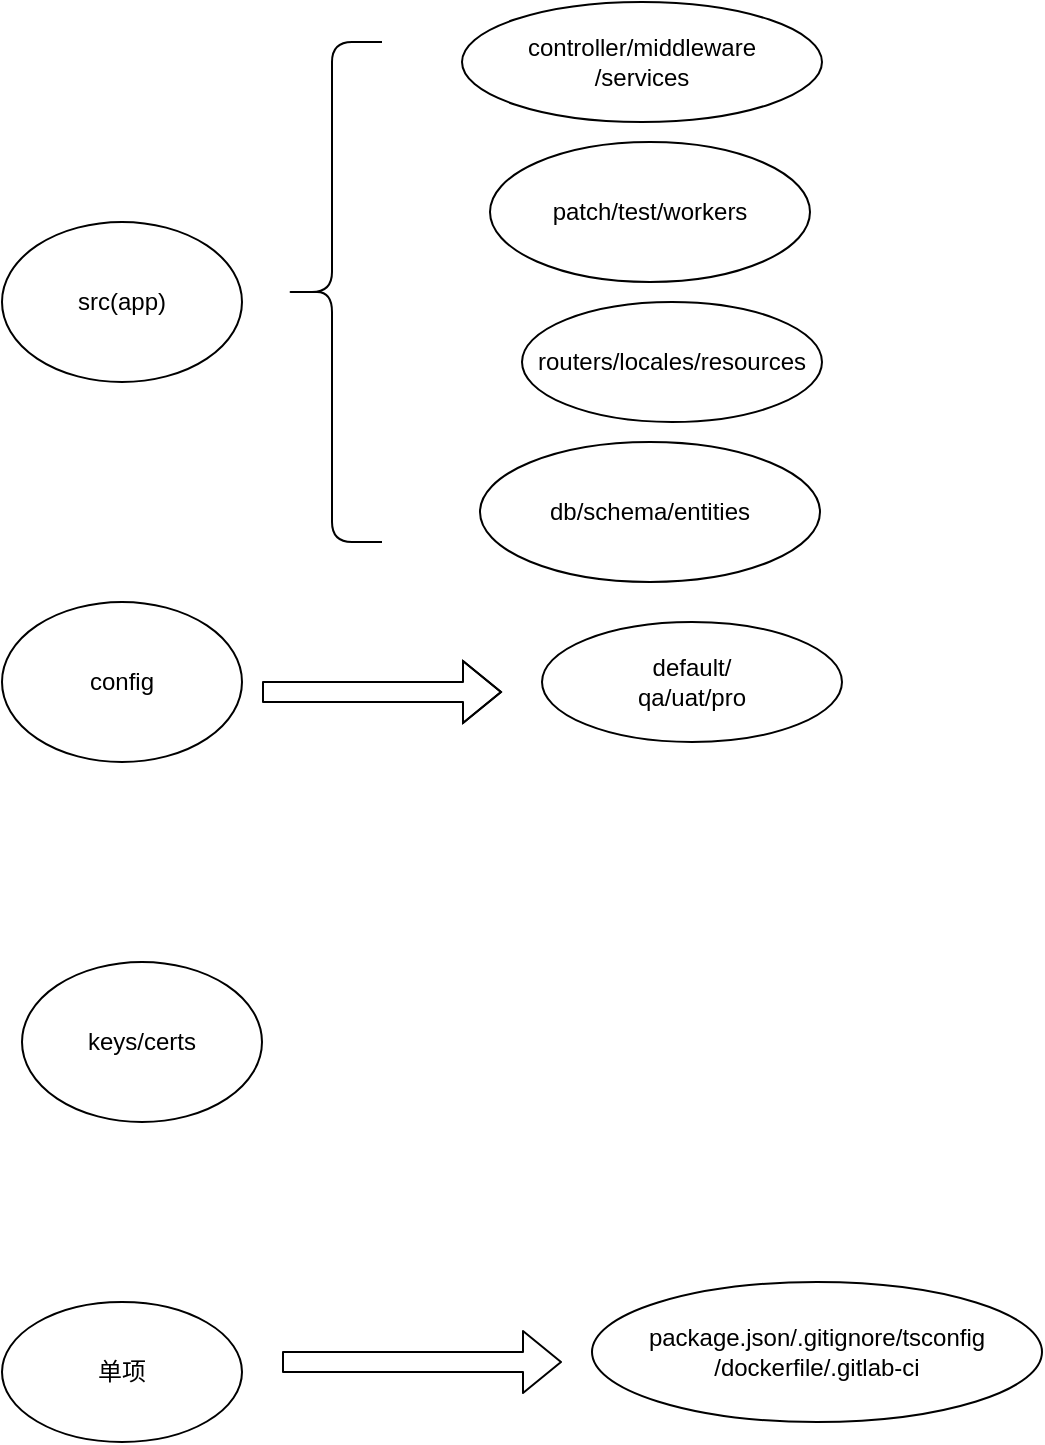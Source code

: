 <mxfile>
    <diagram id="IkNDCCe8OjO7DUBsfEQg" name="第 1 页">
        <mxGraphModel dx="1567" dy="374" grid="1" gridSize="10" guides="1" tooltips="1" connect="1" arrows="1" fold="1" page="1" pageScale="1" pageWidth="827" pageHeight="1169" math="0" shadow="0">
            <root>
                <mxCell id="0"/>
                <mxCell id="1" parent="0"/>
                <mxCell id="2" value="src(app)" style="ellipse;whiteSpace=wrap;html=1;" parent="1" vertex="1">
                    <mxGeometry x="90" y="160" width="120" height="80" as="geometry"/>
                </mxCell>
                <mxCell id="3" value="config" style="ellipse;whiteSpace=wrap;html=1;" parent="1" vertex="1">
                    <mxGeometry x="90" y="350" width="120" height="80" as="geometry"/>
                </mxCell>
                <mxCell id="4" value="单项" style="ellipse;whiteSpace=wrap;html=1;" parent="1" vertex="1">
                    <mxGeometry x="90" y="700" width="120" height="70" as="geometry"/>
                </mxCell>
                <mxCell id="5" value="keys/certs" style="ellipse;whiteSpace=wrap;html=1;" parent="1" vertex="1">
                    <mxGeometry x="100" y="530" width="120" height="80" as="geometry"/>
                </mxCell>
                <mxCell id="9" value="controller/middleware&lt;br&gt;/services" style="ellipse;whiteSpace=wrap;html=1;" parent="1" vertex="1">
                    <mxGeometry x="320" y="50" width="180" height="60" as="geometry"/>
                </mxCell>
                <mxCell id="10" value="db/schema/entities" style="ellipse;whiteSpace=wrap;html=1;" parent="1" vertex="1">
                    <mxGeometry x="329" y="270" width="170" height="70" as="geometry"/>
                </mxCell>
                <mxCell id="11" value="patch/test/workers" style="ellipse;whiteSpace=wrap;html=1;" parent="1" vertex="1">
                    <mxGeometry x="334" y="120" width="160" height="70" as="geometry"/>
                </mxCell>
                <mxCell id="13" value="routers/locales/resources" style="ellipse;whiteSpace=wrap;html=1;" parent="1" vertex="1">
                    <mxGeometry x="350" y="200" width="150" height="60" as="geometry"/>
                </mxCell>
                <mxCell id="14" value="" style="shape=flexArrow;endArrow=classic;html=1;" parent="1" edge="1">
                    <mxGeometry width="50" height="50" relative="1" as="geometry">
                        <mxPoint x="220" y="395" as="sourcePoint"/>
                        <mxPoint x="340" y="395" as="targetPoint"/>
                        <Array as="points">
                            <mxPoint x="310" y="395"/>
                        </Array>
                    </mxGeometry>
                </mxCell>
                <mxCell id="15" value="default/&lt;br&gt;qa/uat/pro" style="ellipse;whiteSpace=wrap;html=1;" parent="1" vertex="1">
                    <mxGeometry x="360" y="360" width="150" height="60" as="geometry"/>
                </mxCell>
                <mxCell id="18" value="" style="shape=flexArrow;endArrow=classic;html=1;" parent="1" edge="1">
                    <mxGeometry width="50" height="50" relative="1" as="geometry">
                        <mxPoint x="230" y="730" as="sourcePoint"/>
                        <mxPoint x="370" y="730" as="targetPoint"/>
                    </mxGeometry>
                </mxCell>
                <mxCell id="19" value="package.json/.gitignore/tsconfig&lt;br&gt;/dockerfile/.gitlab-ci" style="ellipse;whiteSpace=wrap;html=1;" parent="1" vertex="1">
                    <mxGeometry x="385" y="690" width="225" height="70" as="geometry"/>
                </mxCell>
                <mxCell id="22" value="" style="shape=curlyBracket;whiteSpace=wrap;html=1;rounded=1;" parent="1" vertex="1">
                    <mxGeometry x="230" y="70" width="50" height="250" as="geometry"/>
                </mxCell>
            </root>
        </mxGraphModel>
    </diagram>
</mxfile>